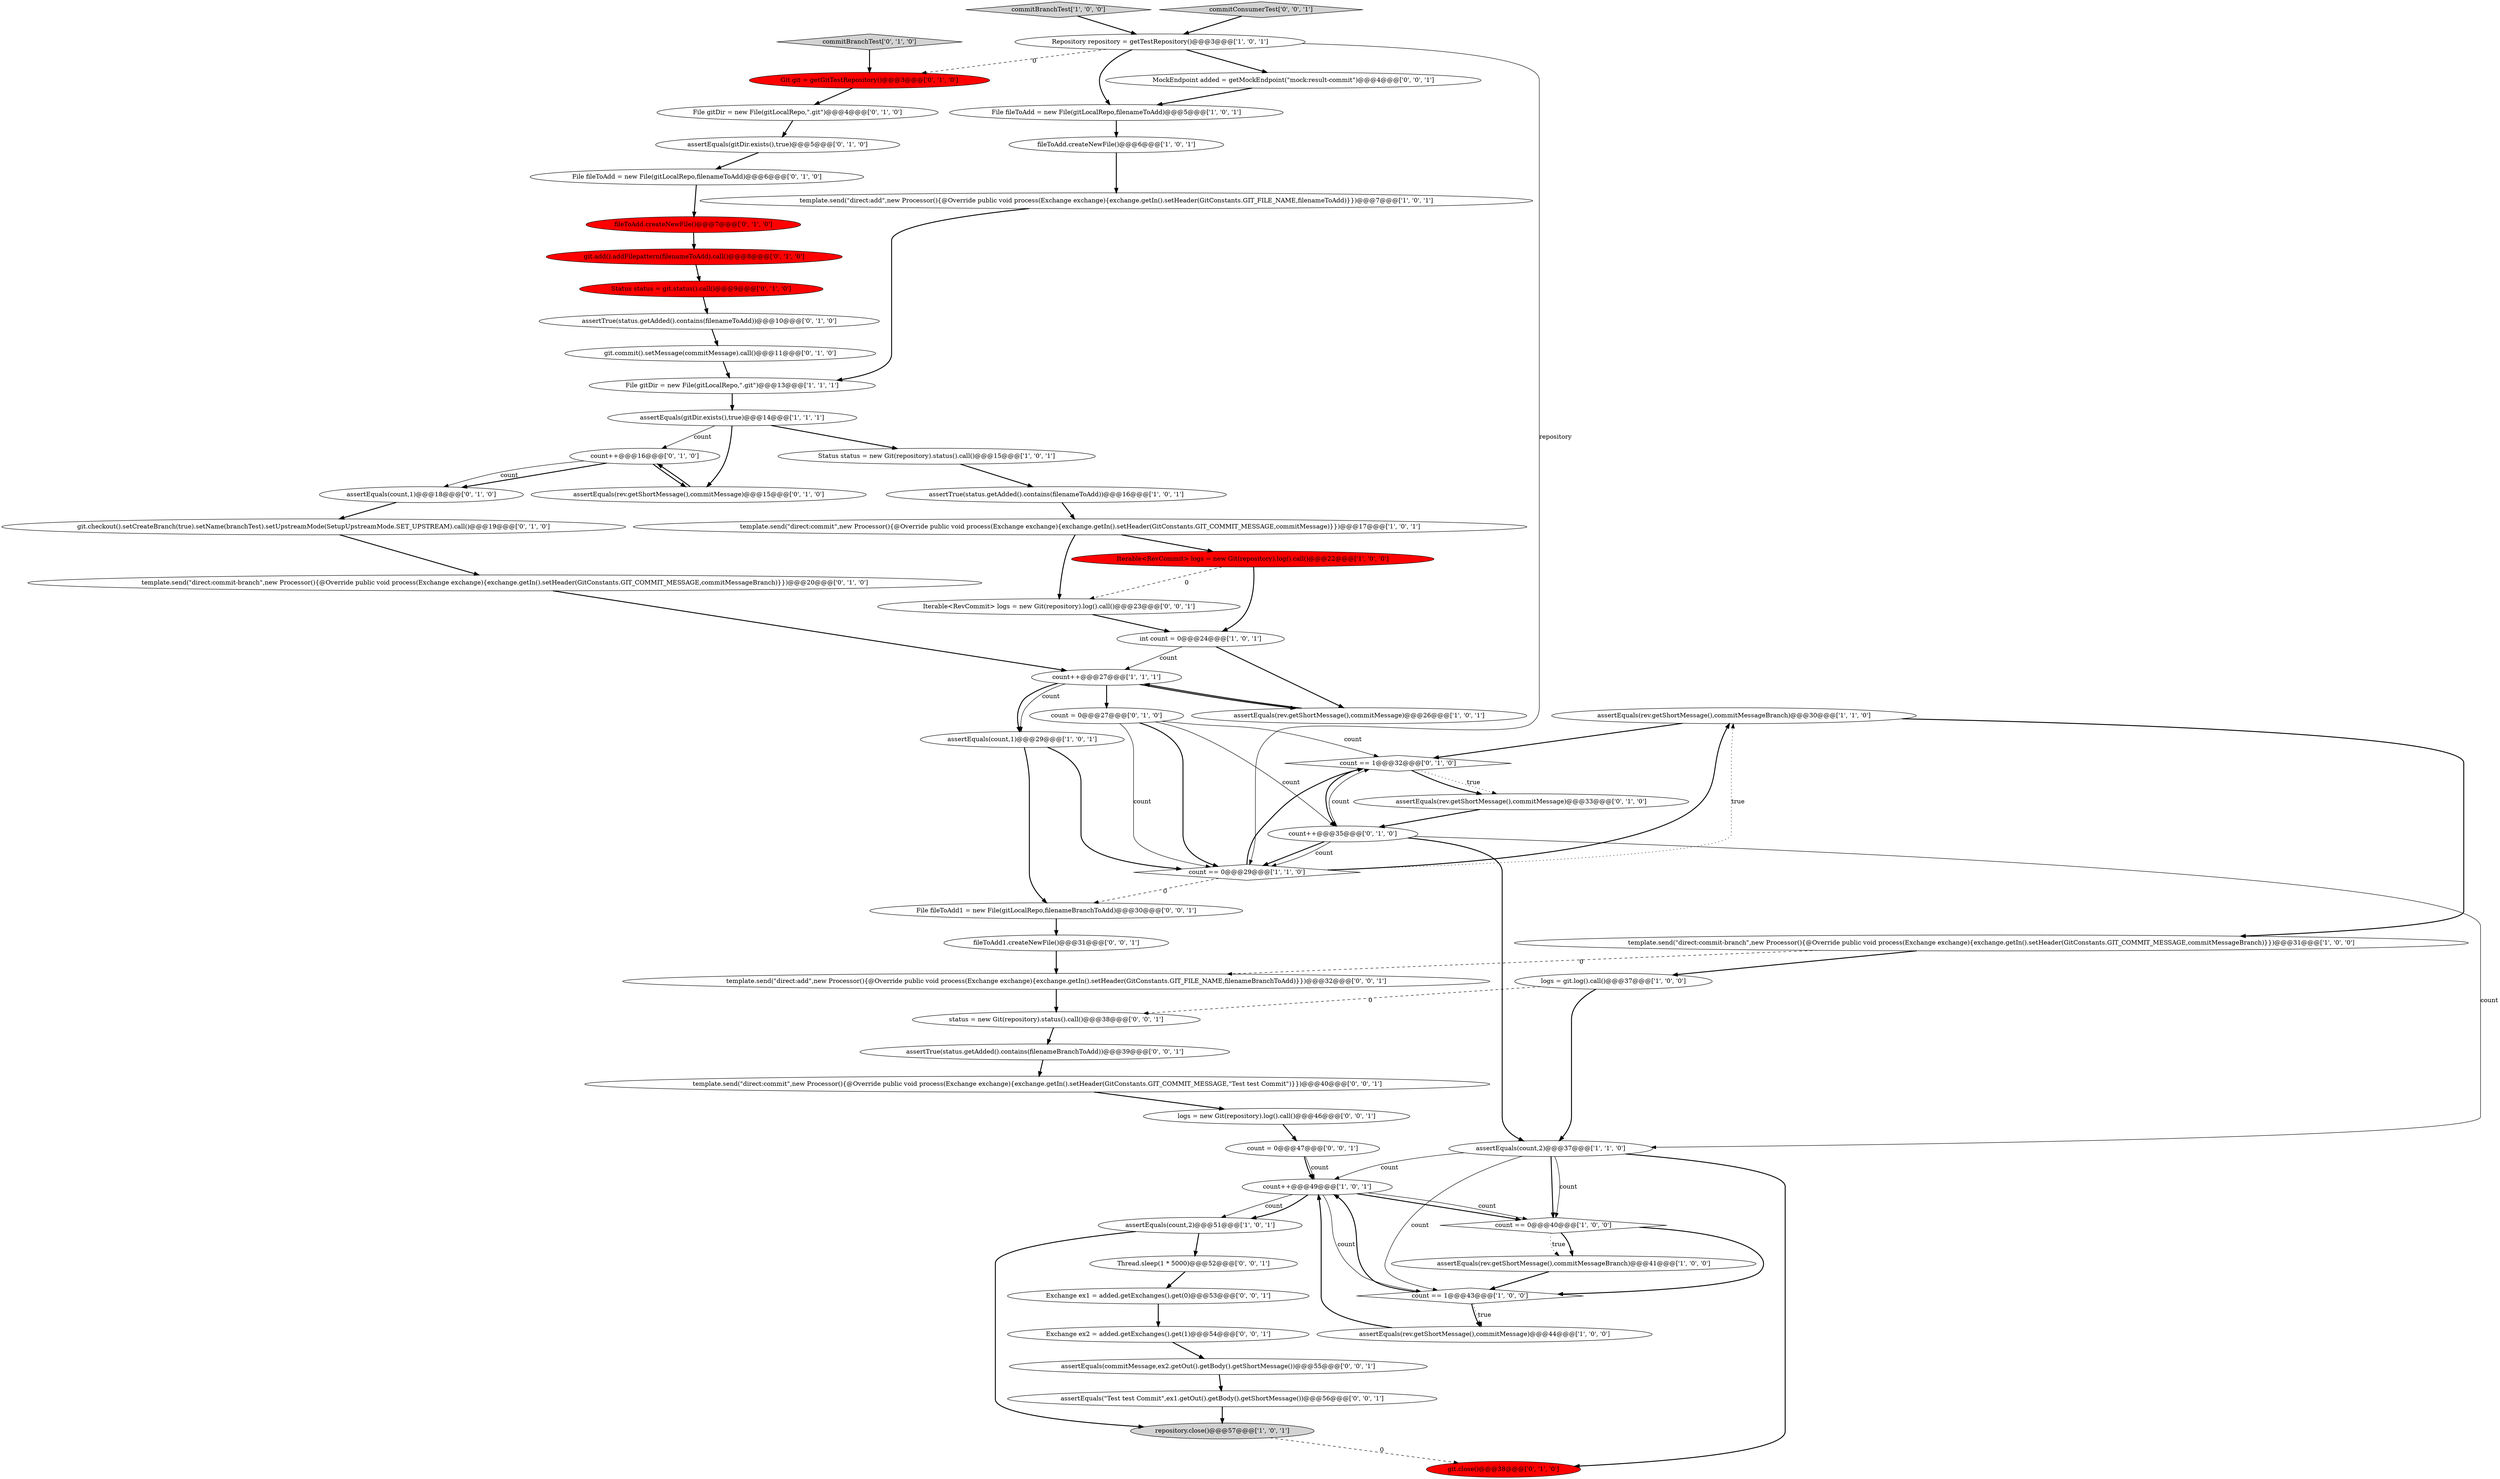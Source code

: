 digraph {
8 [style = filled, label = "logs = git.log().call()@@@37@@@['1', '0', '0']", fillcolor = white, shape = ellipse image = "AAA0AAABBB1BBB"];
14 [style = filled, label = "Status status = new Git(repository).status().call()@@@15@@@['1', '0', '1']", fillcolor = white, shape = ellipse image = "AAA0AAABBB1BBB"];
2 [style = filled, label = "assertEquals(rev.getShortMessage(),commitMessageBranch)@@@30@@@['1', '1', '0']", fillcolor = white, shape = ellipse image = "AAA0AAABBB1BBB"];
45 [style = filled, label = "File gitDir = new File(gitLocalRepo,\".git\")@@@4@@@['0', '1', '0']", fillcolor = white, shape = ellipse image = "AAA0AAABBB2BBB"];
34 [style = filled, label = "count = 0@@@27@@@['0', '1', '0']", fillcolor = white, shape = ellipse image = "AAA0AAABBB2BBB"];
58 [style = filled, label = "Exchange ex2 = added.getExchanges().get(1)@@@54@@@['0', '0', '1']", fillcolor = white, shape = ellipse image = "AAA0AAABBB3BBB"];
29 [style = filled, label = "template.send(\"direct:commit-branch\",new Processor(){@Override public void process(Exchange exchange){exchange.getIn().setHeader(GitConstants.GIT_COMMIT_MESSAGE,commitMessageBranch)}})@@@20@@@['0', '1', '0']", fillcolor = white, shape = ellipse image = "AAA0AAABBB2BBB"];
35 [style = filled, label = "assertEquals(count,1)@@@18@@@['0', '1', '0']", fillcolor = white, shape = ellipse image = "AAA0AAABBB2BBB"];
61 [style = filled, label = "assertEquals(\"Test test Commit\",ex1.getOut().getBody().getShortMessage())@@@56@@@['0', '0', '1']", fillcolor = white, shape = ellipse image = "AAA0AAABBB3BBB"];
49 [style = filled, label = "template.send(\"direct:commit\",new Processor(){@Override public void process(Exchange exchange){exchange.getIn().setHeader(GitConstants.GIT_COMMIT_MESSAGE,\"Test test Commit\")}})@@@40@@@['0', '0', '1']", fillcolor = white, shape = ellipse image = "AAA0AAABBB3BBB"];
24 [style = filled, label = "assertEquals(rev.getShortMessage(),commitMessageBranch)@@@41@@@['1', '0', '0']", fillcolor = white, shape = ellipse image = "AAA0AAABBB1BBB"];
40 [style = filled, label = "count++@@@35@@@['0', '1', '0']", fillcolor = white, shape = ellipse image = "AAA0AAABBB2BBB"];
4 [style = filled, label = "template.send(\"direct:commit-branch\",new Processor(){@Override public void process(Exchange exchange){exchange.getIn().setHeader(GitConstants.GIT_COMMIT_MESSAGE,commitMessageBranch)}})@@@31@@@['1', '0', '0']", fillcolor = white, shape = ellipse image = "AAA0AAABBB1BBB"];
57 [style = filled, label = "Thread.sleep(1 * 5000)@@@52@@@['0', '0', '1']", fillcolor = white, shape = ellipse image = "AAA0AAABBB3BBB"];
43 [style = filled, label = "Status status = git.status().call()@@@9@@@['0', '1', '0']", fillcolor = red, shape = ellipse image = "AAA1AAABBB2BBB"];
18 [style = filled, label = "Iterable<RevCommit> logs = new Git(repository).log().call()@@@22@@@['1', '0', '0']", fillcolor = red, shape = ellipse image = "AAA1AAABBB1BBB"];
16 [style = filled, label = "count++@@@49@@@['1', '0', '1']", fillcolor = white, shape = ellipse image = "AAA0AAABBB1BBB"];
25 [style = filled, label = "fileToAdd.createNewFile()@@@6@@@['1', '0', '1']", fillcolor = white, shape = ellipse image = "AAA0AAABBB1BBB"];
27 [style = filled, label = "count == 1@@@32@@@['0', '1', '0']", fillcolor = white, shape = diamond image = "AAA0AAABBB2BBB"];
54 [style = filled, label = "logs = new Git(repository).log().call()@@@46@@@['0', '0', '1']", fillcolor = white, shape = ellipse image = "AAA0AAABBB3BBB"];
37 [style = filled, label = "git.close()@@@38@@@['0', '1', '0']", fillcolor = red, shape = ellipse image = "AAA1AAABBB2BBB"];
12 [style = filled, label = "commitBranchTest['1', '0', '0']", fillcolor = lightgray, shape = diamond image = "AAA0AAABBB1BBB"];
21 [style = filled, label = "count == 0@@@29@@@['1', '1', '0']", fillcolor = white, shape = diamond image = "AAA0AAABBB1BBB"];
46 [style = filled, label = "git.checkout().setCreateBranch(true).setName(branchTest).setUpstreamMode(SetupUpstreamMode.SET_UPSTREAM).call()@@@19@@@['0', '1', '0']", fillcolor = white, shape = ellipse image = "AAA0AAABBB2BBB"];
48 [style = filled, label = "Exchange ex1 = added.getExchanges().get(0)@@@53@@@['0', '0', '1']", fillcolor = white, shape = ellipse image = "AAA0AAABBB3BBB"];
20 [style = filled, label = "repository.close()@@@57@@@['1', '0', '1']", fillcolor = lightgray, shape = ellipse image = "AAA0AAABBB1BBB"];
1 [style = filled, label = "assertEquals(rev.getShortMessage(),commitMessage)@@@26@@@['1', '0', '1']", fillcolor = white, shape = ellipse image = "AAA0AAABBB1BBB"];
0 [style = filled, label = "Repository repository = getTestRepository()@@@3@@@['1', '0', '1']", fillcolor = white, shape = ellipse image = "AAA0AAABBB1BBB"];
55 [style = filled, label = "assertTrue(status.getAdded().contains(filenameBranchToAdd))@@@39@@@['0', '0', '1']", fillcolor = white, shape = ellipse image = "AAA0AAABBB3BBB"];
23 [style = filled, label = "assertEquals(count,1)@@@29@@@['1', '0', '1']", fillcolor = white, shape = ellipse image = "AAA0AAABBB1BBB"];
28 [style = filled, label = "git.commit().setMessage(commitMessage).call()@@@11@@@['0', '1', '0']", fillcolor = white, shape = ellipse image = "AAA0AAABBB2BBB"];
39 [style = filled, label = "assertEquals(rev.getShortMessage(),commitMessage)@@@33@@@['0', '1', '0']", fillcolor = white, shape = ellipse image = "AAA0AAABBB2BBB"];
59 [style = filled, label = "fileToAdd1.createNewFile()@@@31@@@['0', '0', '1']", fillcolor = white, shape = ellipse image = "AAA0AAABBB3BBB"];
51 [style = filled, label = "File fileToAdd1 = new File(gitLocalRepo,filenameBranchToAdd)@@@30@@@['0', '0', '1']", fillcolor = white, shape = ellipse image = "AAA0AAABBB3BBB"];
60 [style = filled, label = "assertEquals(commitMessage,ex2.getOut().getBody().getShortMessage())@@@55@@@['0', '0', '1']", fillcolor = white, shape = ellipse image = "AAA0AAABBB3BBB"];
47 [style = filled, label = "MockEndpoint added = getMockEndpoint(\"mock:result-commit\")@@@4@@@['0', '0', '1']", fillcolor = white, shape = ellipse image = "AAA0AAABBB3BBB"];
41 [style = filled, label = "git.add().addFilepattern(filenameToAdd).call()@@@8@@@['0', '1', '0']", fillcolor = red, shape = ellipse image = "AAA1AAABBB2BBB"];
62 [style = filled, label = "Iterable<RevCommit> logs = new Git(repository).log().call()@@@23@@@['0', '0', '1']", fillcolor = white, shape = ellipse image = "AAA0AAABBB3BBB"];
44 [style = filled, label = "assertTrue(status.getAdded().contains(filenameToAdd))@@@10@@@['0', '1', '0']", fillcolor = white, shape = ellipse image = "AAA0AAABBB2BBB"];
52 [style = filled, label = "commitConsumerTest['0', '0', '1']", fillcolor = lightgray, shape = diamond image = "AAA0AAABBB3BBB"];
17 [style = filled, label = "File gitDir = new File(gitLocalRepo,\".git\")@@@13@@@['1', '1', '1']", fillcolor = white, shape = ellipse image = "AAA0AAABBB1BBB"];
13 [style = filled, label = "assertEquals(count,2)@@@37@@@['1', '1', '0']", fillcolor = white, shape = ellipse image = "AAA0AAABBB1BBB"];
31 [style = filled, label = "count++@@@16@@@['0', '1', '0']", fillcolor = white, shape = ellipse image = "AAA0AAABBB2BBB"];
32 [style = filled, label = "fileToAdd.createNewFile()@@@7@@@['0', '1', '0']", fillcolor = red, shape = ellipse image = "AAA1AAABBB2BBB"];
3 [style = filled, label = "count++@@@27@@@['1', '1', '1']", fillcolor = white, shape = ellipse image = "AAA0AAABBB1BBB"];
30 [style = filled, label = "Git git = getGitTestRepository()@@@3@@@['0', '1', '0']", fillcolor = red, shape = ellipse image = "AAA1AAABBB2BBB"];
38 [style = filled, label = "assertEquals(gitDir.exists(),true)@@@5@@@['0', '1', '0']", fillcolor = white, shape = ellipse image = "AAA0AAABBB2BBB"];
42 [style = filled, label = "assertEquals(rev.getShortMessage(),commitMessage)@@@15@@@['0', '1', '0']", fillcolor = white, shape = ellipse image = "AAA0AAABBB2BBB"];
15 [style = filled, label = "int count = 0@@@24@@@['1', '0', '1']", fillcolor = white, shape = ellipse image = "AAA0AAABBB1BBB"];
9 [style = filled, label = "count == 1@@@43@@@['1', '0', '0']", fillcolor = white, shape = diamond image = "AAA0AAABBB1BBB"];
22 [style = filled, label = "File fileToAdd = new File(gitLocalRepo,filenameToAdd)@@@5@@@['1', '0', '1']", fillcolor = white, shape = ellipse image = "AAA0AAABBB1BBB"];
53 [style = filled, label = "status = new Git(repository).status().call()@@@38@@@['0', '0', '1']", fillcolor = white, shape = ellipse image = "AAA0AAABBB3BBB"];
56 [style = filled, label = "template.send(\"direct:add\",new Processor(){@Override public void process(Exchange exchange){exchange.getIn().setHeader(GitConstants.GIT_FILE_NAME,filenameBranchToAdd)}})@@@32@@@['0', '0', '1']", fillcolor = white, shape = ellipse image = "AAA0AAABBB3BBB"];
36 [style = filled, label = "File fileToAdd = new File(gitLocalRepo,filenameToAdd)@@@6@@@['0', '1', '0']", fillcolor = white, shape = ellipse image = "AAA0AAABBB2BBB"];
33 [style = filled, label = "commitBranchTest['0', '1', '0']", fillcolor = lightgray, shape = diamond image = "AAA0AAABBB2BBB"];
26 [style = filled, label = "template.send(\"direct:commit\",new Processor(){@Override public void process(Exchange exchange){exchange.getIn().setHeader(GitConstants.GIT_COMMIT_MESSAGE,commitMessage)}})@@@17@@@['1', '0', '1']", fillcolor = white, shape = ellipse image = "AAA0AAABBB1BBB"];
10 [style = filled, label = "assertEquals(count,2)@@@51@@@['1', '0', '1']", fillcolor = white, shape = ellipse image = "AAA0AAABBB1BBB"];
50 [style = filled, label = "count = 0@@@47@@@['0', '0', '1']", fillcolor = white, shape = ellipse image = "AAA0AAABBB3BBB"];
5 [style = filled, label = "template.send(\"direct:add\",new Processor(){@Override public void process(Exchange exchange){exchange.getIn().setHeader(GitConstants.GIT_FILE_NAME,filenameToAdd)}})@@@7@@@['1', '0', '1']", fillcolor = white, shape = ellipse image = "AAA0AAABBB1BBB"];
19 [style = filled, label = "count == 0@@@40@@@['1', '0', '0']", fillcolor = white, shape = diamond image = "AAA0AAABBB1BBB"];
6 [style = filled, label = "assertEquals(gitDir.exists(),true)@@@14@@@['1', '1', '1']", fillcolor = white, shape = ellipse image = "AAA0AAABBB1BBB"];
7 [style = filled, label = "assertEquals(rev.getShortMessage(),commitMessage)@@@44@@@['1', '0', '0']", fillcolor = white, shape = ellipse image = "AAA0AAABBB1BBB"];
11 [style = filled, label = "assertTrue(status.getAdded().contains(filenameToAdd))@@@16@@@['1', '0', '1']", fillcolor = white, shape = ellipse image = "AAA0AAABBB1BBB"];
4->56 [style = dashed, label="0"];
23->51 [style = bold, label=""];
55->49 [style = bold, label=""];
34->21 [style = solid, label="count"];
58->60 [style = bold, label=""];
3->23 [style = solid, label="count"];
9->7 [style = bold, label=""];
40->13 [style = solid, label="count"];
40->13 [style = bold, label=""];
20->37 [style = dashed, label="0"];
9->16 [style = bold, label=""];
21->2 [style = bold, label=""];
19->24 [style = bold, label=""];
3->34 [style = bold, label=""];
47->22 [style = bold, label=""];
13->16 [style = solid, label="count"];
31->35 [style = bold, label=""];
19->9 [style = bold, label=""];
45->38 [style = bold, label=""];
7->16 [style = bold, label=""];
0->30 [style = dashed, label="0"];
16->9 [style = solid, label="count"];
4->8 [style = bold, label=""];
6->31 [style = solid, label="count"];
10->57 [style = bold, label=""];
43->44 [style = bold, label=""];
14->11 [style = bold, label=""];
56->53 [style = bold, label=""];
22->25 [style = bold, label=""];
16->10 [style = solid, label="count"];
34->27 [style = solid, label="count"];
18->15 [style = bold, label=""];
42->31 [style = bold, label=""];
16->19 [style = bold, label=""];
5->17 [style = bold, label=""];
2->4 [style = bold, label=""];
13->37 [style = bold, label=""];
3->23 [style = bold, label=""];
52->0 [style = bold, label=""];
33->30 [style = bold, label=""];
2->27 [style = bold, label=""];
59->56 [style = bold, label=""];
41->43 [style = bold, label=""];
49->54 [style = bold, label=""];
61->20 [style = bold, label=""];
40->21 [style = bold, label=""];
11->26 [style = bold, label=""];
48->58 [style = bold, label=""];
27->39 [style = dotted, label="true"];
3->1 [style = bold, label=""];
17->6 [style = bold, label=""];
21->27 [style = bold, label=""];
0->21 [style = solid, label="repository"];
6->42 [style = bold, label=""];
1->3 [style = bold, label=""];
26->62 [style = bold, label=""];
21->2 [style = dotted, label="true"];
19->24 [style = dotted, label="true"];
46->29 [style = bold, label=""];
31->42 [style = bold, label=""];
27->39 [style = bold, label=""];
13->19 [style = bold, label=""];
60->61 [style = bold, label=""];
13->9 [style = solid, label="count"];
39->40 [style = bold, label=""];
16->19 [style = solid, label="count"];
28->17 [style = bold, label=""];
25->5 [style = bold, label=""];
32->41 [style = bold, label=""];
62->15 [style = bold, label=""];
9->7 [style = dotted, label="true"];
34->40 [style = solid, label="count"];
18->62 [style = dashed, label="0"];
34->21 [style = bold, label=""];
24->9 [style = bold, label=""];
8->13 [style = bold, label=""];
15->1 [style = bold, label=""];
53->55 [style = bold, label=""];
10->20 [style = bold, label=""];
16->10 [style = bold, label=""];
15->3 [style = solid, label="count"];
29->3 [style = bold, label=""];
50->16 [style = bold, label=""];
36->32 [style = bold, label=""];
38->36 [style = bold, label=""];
40->27 [style = solid, label="count"];
50->16 [style = solid, label="count"];
8->53 [style = dashed, label="0"];
13->19 [style = solid, label="count"];
12->0 [style = bold, label=""];
51->59 [style = bold, label=""];
54->50 [style = bold, label=""];
57->48 [style = bold, label=""];
6->14 [style = bold, label=""];
0->47 [style = bold, label=""];
23->21 [style = bold, label=""];
44->28 [style = bold, label=""];
0->22 [style = bold, label=""];
40->21 [style = solid, label="count"];
21->51 [style = dashed, label="0"];
27->40 [style = bold, label=""];
31->35 [style = solid, label="count"];
30->45 [style = bold, label=""];
26->18 [style = bold, label=""];
35->46 [style = bold, label=""];
}
